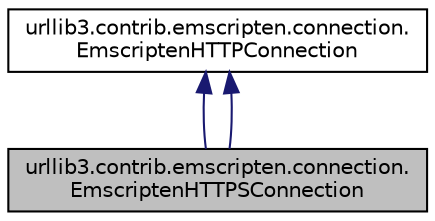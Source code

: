 digraph "urllib3.contrib.emscripten.connection.EmscriptenHTTPSConnection"
{
 // LATEX_PDF_SIZE
  edge [fontname="Helvetica",fontsize="10",labelfontname="Helvetica",labelfontsize="10"];
  node [fontname="Helvetica",fontsize="10",shape=record];
  Node1 [label="urllib3.contrib.emscripten.connection.\lEmscriptenHTTPSConnection",height=0.2,width=0.4,color="black", fillcolor="grey75", style="filled", fontcolor="black",tooltip=" "];
  Node2 -> Node1 [dir="back",color="midnightblue",fontsize="10",style="solid",fontname="Helvetica"];
  Node2 [label="urllib3.contrib.emscripten.connection.\lEmscriptenHTTPConnection",height=0.2,width=0.4,color="black", fillcolor="white", style="filled",URL="$classurllib3_1_1contrib_1_1emscripten_1_1connection_1_1EmscriptenHTTPConnection.html",tooltip=" "];
  Node2 -> Node1 [dir="back",color="midnightblue",fontsize="10",style="solid",fontname="Helvetica"];
}
